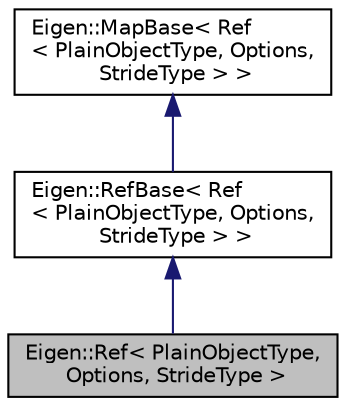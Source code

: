 digraph "Eigen::Ref&lt; PlainObjectType, Options, StrideType &gt;"
{
  edge [fontname="Helvetica",fontsize="10",labelfontname="Helvetica",labelfontsize="10"];
  node [fontname="Helvetica",fontsize="10",shape=record];
  Node1 [label="Eigen::Ref\< PlainObjectType,\l Options, StrideType \>",height=0.2,width=0.4,color="black", fillcolor="grey75", style="filled", fontcolor="black"];
  Node2 -> Node1 [dir="back",color="midnightblue",fontsize="10",style="solid",fontname="Helvetica"];
  Node2 [label="Eigen::RefBase\< Ref\l\< PlainObjectType, Options,\l StrideType \> \>",height=0.2,width=0.4,color="black", fillcolor="white", style="filled",URL="$class_eigen_1_1_ref_base.html"];
  Node3 -> Node2 [dir="back",color="midnightblue",fontsize="10",style="solid",fontname="Helvetica"];
  Node3 [label="Eigen::MapBase\< Ref\l\< PlainObjectType, Options,\l StrideType \> \>",height=0.2,width=0.4,color="black", fillcolor="white", style="filled",URL="$class_eigen_1_1_map_base.html"];
}
